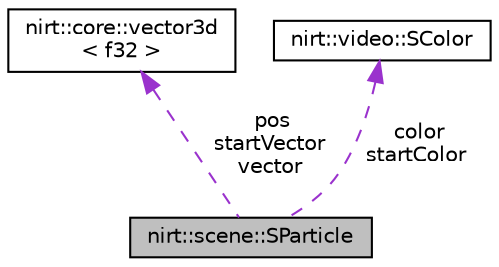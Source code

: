 digraph "nirt::scene::SParticle"
{
 // LATEX_PDF_SIZE
  edge [fontname="Helvetica",fontsize="10",labelfontname="Helvetica",labelfontsize="10"];
  node [fontname="Helvetica",fontsize="10",shape=record];
  Node1 [label="nirt::scene::SParticle",height=0.2,width=0.4,color="black", fillcolor="grey75", style="filled", fontcolor="black",tooltip="Struct for holding particle data."];
  Node2 -> Node1 [dir="back",color="darkorchid3",fontsize="10",style="dashed",label=" pos\nstartVector\nvector" ,fontname="Helvetica"];
  Node2 [label="nirt::core::vector3d\l\< f32 \>",height=0.2,width=0.4,color="black", fillcolor="white", style="filled",URL="$classnirt_1_1core_1_1vector3d.html",tooltip=" "];
  Node3 -> Node1 [dir="back",color="darkorchid3",fontsize="10",style="dashed",label=" color\nstartColor" ,fontname="Helvetica"];
  Node3 [label="nirt::video::SColor",height=0.2,width=0.4,color="black", fillcolor="white", style="filled",URL="$classnirt_1_1video_1_1SColor.html",tooltip="Class representing a 32 bit ARGB color."];
}
